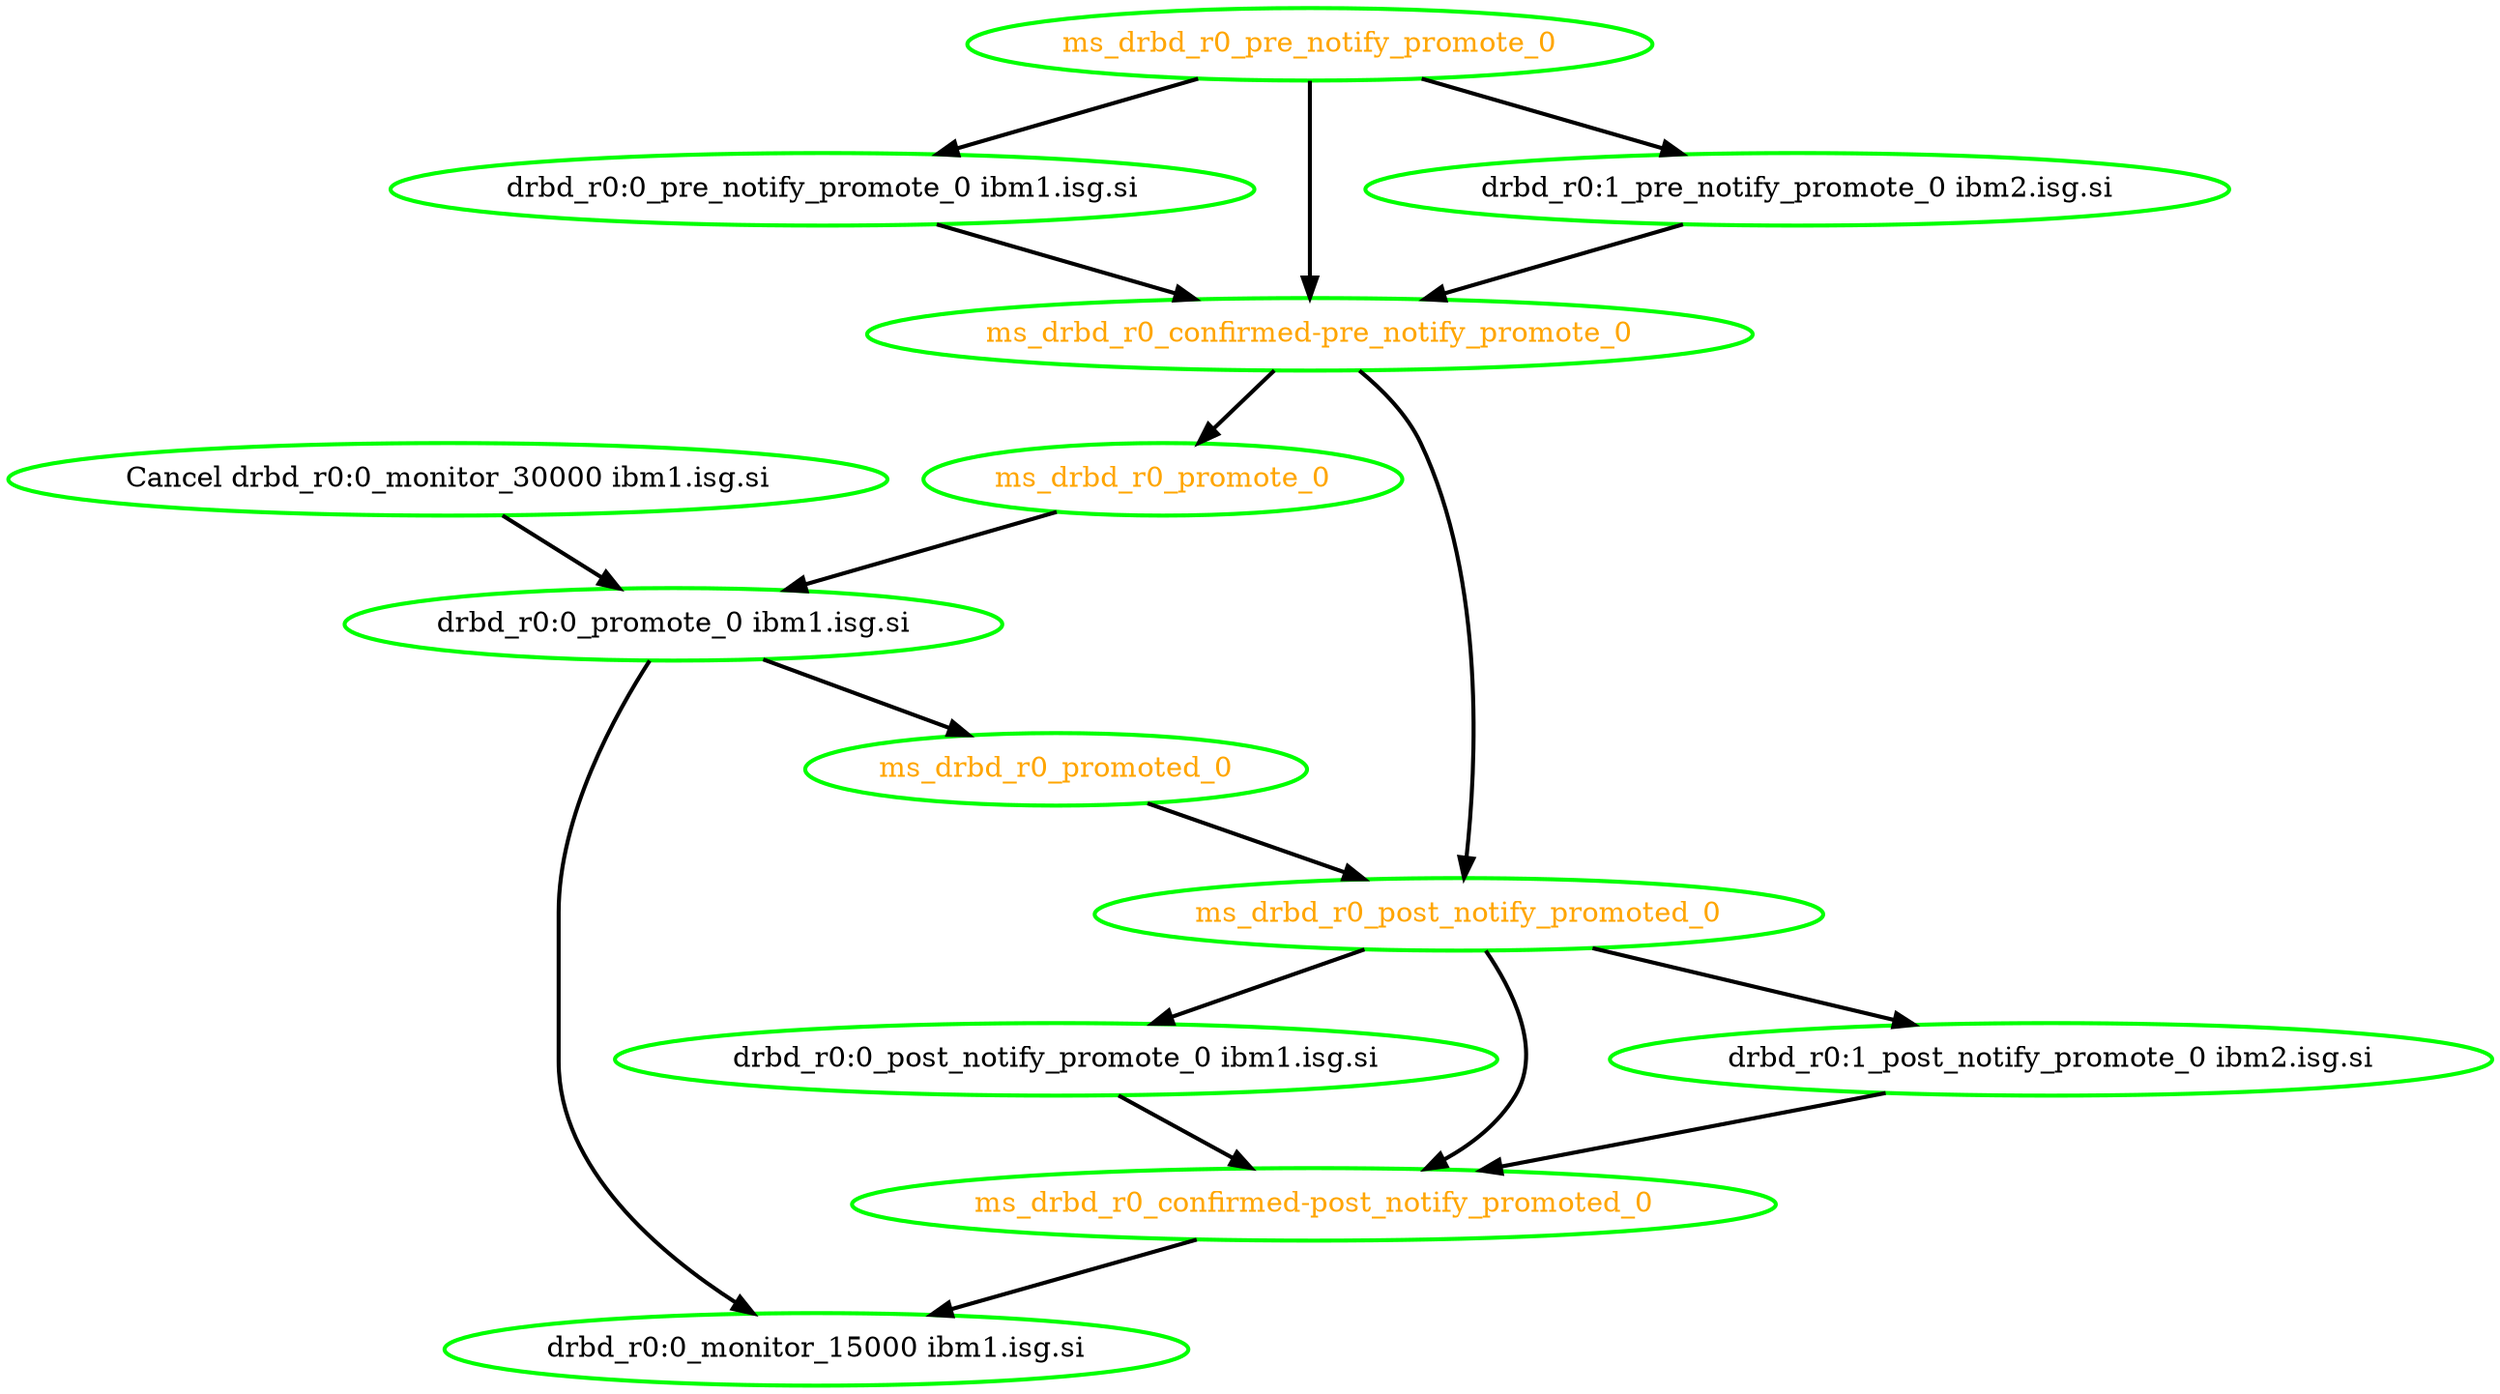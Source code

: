 digraph "g" {
"Cancel drbd_r0:0_monitor_30000 ibm1.isg.si" -> "drbd_r0:0_promote_0 ibm1.isg.si" [ style = bold]
"Cancel drbd_r0:0_monitor_30000 ibm1.isg.si" [ style=bold color="green" fontcolor="black" ]
"drbd_r0:0_monitor_15000 ibm1.isg.si" [ style=bold color="green" fontcolor="black" ]
"drbd_r0:0_post_notify_promote_0 ibm1.isg.si" -> "ms_drbd_r0_confirmed-post_notify_promoted_0" [ style = bold]
"drbd_r0:0_post_notify_promote_0 ibm1.isg.si" [ style=bold color="green" fontcolor="black" ]
"drbd_r0:0_pre_notify_promote_0 ibm1.isg.si" -> "ms_drbd_r0_confirmed-pre_notify_promote_0" [ style = bold]
"drbd_r0:0_pre_notify_promote_0 ibm1.isg.si" [ style=bold color="green" fontcolor="black" ]
"drbd_r0:0_promote_0 ibm1.isg.si" -> "drbd_r0:0_monitor_15000 ibm1.isg.si" [ style = bold]
"drbd_r0:0_promote_0 ibm1.isg.si" -> "ms_drbd_r0_promoted_0" [ style = bold]
"drbd_r0:0_promote_0 ibm1.isg.si" [ style=bold color="green" fontcolor="black" ]
"drbd_r0:1_post_notify_promote_0 ibm2.isg.si" -> "ms_drbd_r0_confirmed-post_notify_promoted_0" [ style = bold]
"drbd_r0:1_post_notify_promote_0 ibm2.isg.si" [ style=bold color="green" fontcolor="black" ]
"drbd_r0:1_pre_notify_promote_0 ibm2.isg.si" -> "ms_drbd_r0_confirmed-pre_notify_promote_0" [ style = bold]
"drbd_r0:1_pre_notify_promote_0 ibm2.isg.si" [ style=bold color="green" fontcolor="black" ]
"ms_drbd_r0_confirmed-post_notify_promoted_0" -> "drbd_r0:0_monitor_15000 ibm1.isg.si" [ style = bold]
"ms_drbd_r0_confirmed-post_notify_promoted_0" [ style=bold color="green" fontcolor="orange" ]
"ms_drbd_r0_confirmed-pre_notify_promote_0" -> "ms_drbd_r0_post_notify_promoted_0" [ style = bold]
"ms_drbd_r0_confirmed-pre_notify_promote_0" -> "ms_drbd_r0_promote_0" [ style = bold]
"ms_drbd_r0_confirmed-pre_notify_promote_0" [ style=bold color="green" fontcolor="orange" ]
"ms_drbd_r0_post_notify_promoted_0" -> "drbd_r0:0_post_notify_promote_0 ibm1.isg.si" [ style = bold]
"ms_drbd_r0_post_notify_promoted_0" -> "drbd_r0:1_post_notify_promote_0 ibm2.isg.si" [ style = bold]
"ms_drbd_r0_post_notify_promoted_0" -> "ms_drbd_r0_confirmed-post_notify_promoted_0" [ style = bold]
"ms_drbd_r0_post_notify_promoted_0" [ style=bold color="green" fontcolor="orange" ]
"ms_drbd_r0_pre_notify_promote_0" -> "drbd_r0:0_pre_notify_promote_0 ibm1.isg.si" [ style = bold]
"ms_drbd_r0_pre_notify_promote_0" -> "drbd_r0:1_pre_notify_promote_0 ibm2.isg.si" [ style = bold]
"ms_drbd_r0_pre_notify_promote_0" -> "ms_drbd_r0_confirmed-pre_notify_promote_0" [ style = bold]
"ms_drbd_r0_pre_notify_promote_0" [ style=bold color="green" fontcolor="orange" ]
"ms_drbd_r0_promote_0" -> "drbd_r0:0_promote_0 ibm1.isg.si" [ style = bold]
"ms_drbd_r0_promote_0" [ style=bold color="green" fontcolor="orange" ]
"ms_drbd_r0_promoted_0" -> "ms_drbd_r0_post_notify_promoted_0" [ style = bold]
"ms_drbd_r0_promoted_0" [ style=bold color="green" fontcolor="orange" ]
}
